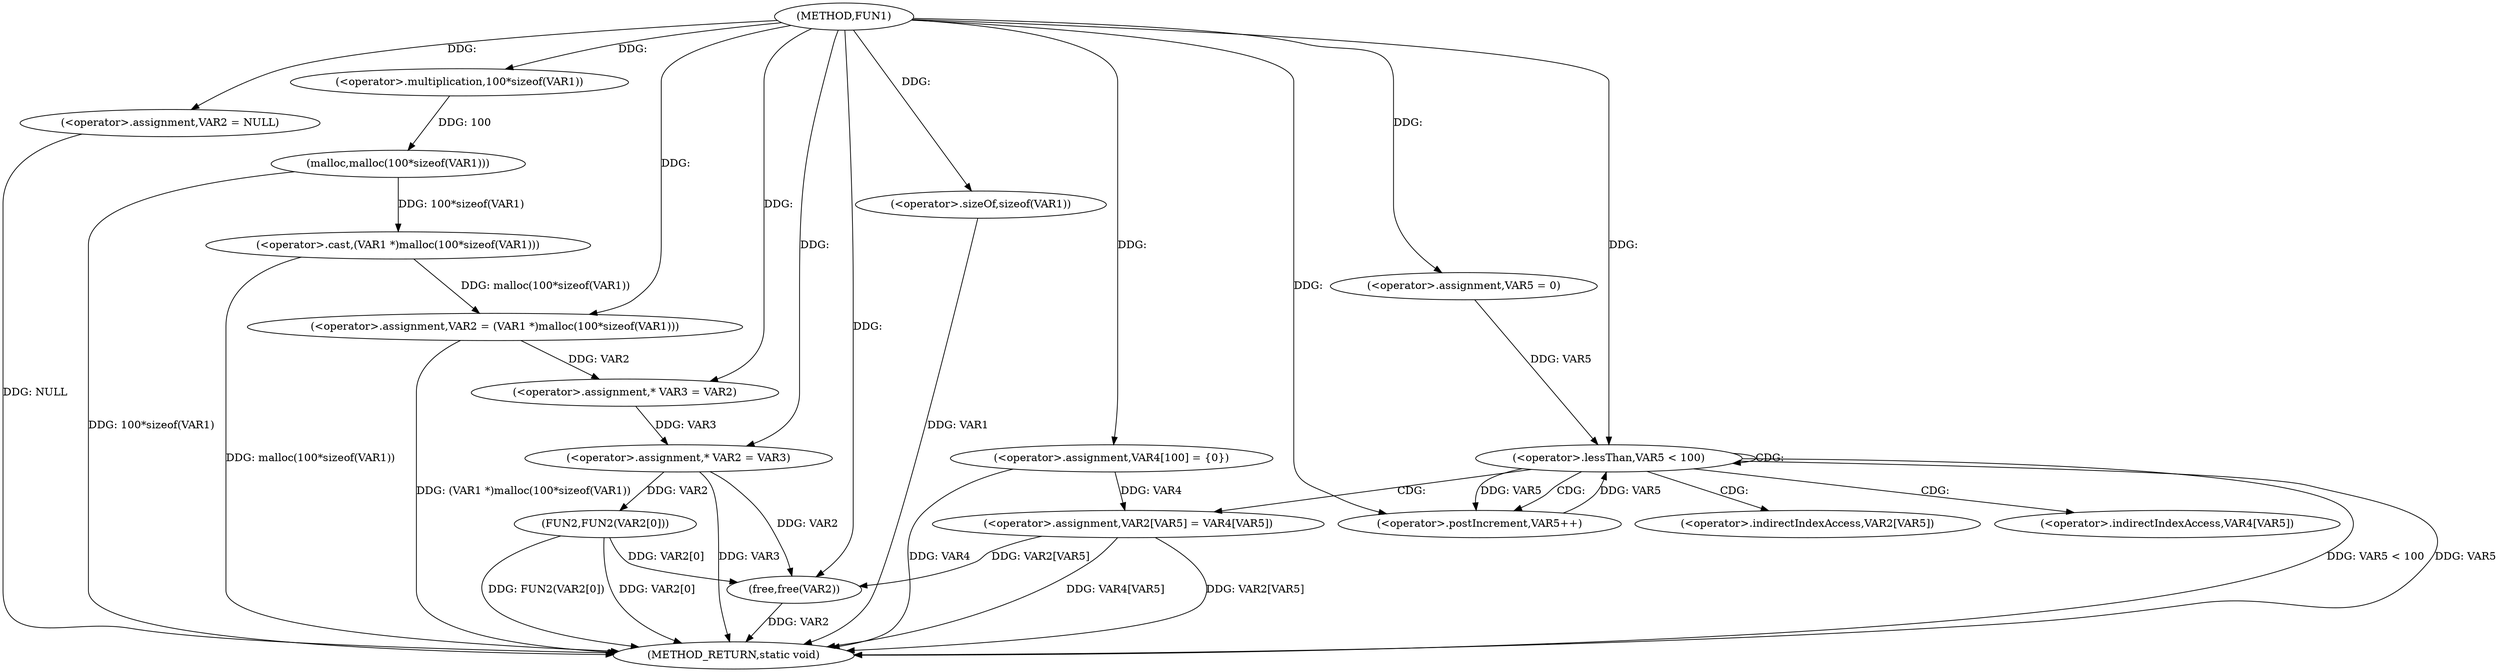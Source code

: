 digraph FUN1 {  
"1000100" [label = "(METHOD,FUN1)" ]
"1000153" [label = "(METHOD_RETURN,static void)" ]
"1000103" [label = "(<operator>.assignment,VAR2 = NULL)" ]
"1000106" [label = "(<operator>.assignment,VAR2 = (VAR1 *)malloc(100*sizeof(VAR1)))" ]
"1000108" [label = "(<operator>.cast,(VAR1 *)malloc(100*sizeof(VAR1)))" ]
"1000110" [label = "(malloc,malloc(100*sizeof(VAR1)))" ]
"1000111" [label = "(<operator>.multiplication,100*sizeof(VAR1))" ]
"1000113" [label = "(<operator>.sizeOf,sizeof(VAR1))" ]
"1000117" [label = "(<operator>.assignment,* VAR3 = VAR2)" ]
"1000121" [label = "(<operator>.assignment,* VAR2 = VAR3)" ]
"1000126" [label = "(<operator>.assignment,VAR4[100] = {0})" ]
"1000131" [label = "(<operator>.assignment,VAR5 = 0)" ]
"1000134" [label = "(<operator>.lessThan,VAR5 < 100)" ]
"1000137" [label = "(<operator>.postIncrement,VAR5++)" ]
"1000140" [label = "(<operator>.assignment,VAR2[VAR5] = VAR4[VAR5])" ]
"1000147" [label = "(FUN2,FUN2(VAR2[0]))" ]
"1000151" [label = "(free,free(VAR2))" ]
"1000141" [label = "(<operator>.indirectIndexAccess,VAR2[VAR5])" ]
"1000144" [label = "(<operator>.indirectIndexAccess,VAR4[VAR5])" ]
  "1000106" -> "1000153"  [ label = "DDG: (VAR1 *)malloc(100*sizeof(VAR1))"] 
  "1000103" -> "1000153"  [ label = "DDG: NULL"] 
  "1000113" -> "1000153"  [ label = "DDG: VAR1"] 
  "1000147" -> "1000153"  [ label = "DDG: VAR2[0]"] 
  "1000126" -> "1000153"  [ label = "DDG: VAR4"] 
  "1000121" -> "1000153"  [ label = "DDG: VAR3"] 
  "1000140" -> "1000153"  [ label = "DDG: VAR2[VAR5]"] 
  "1000151" -> "1000153"  [ label = "DDG: VAR2"] 
  "1000140" -> "1000153"  [ label = "DDG: VAR4[VAR5]"] 
  "1000134" -> "1000153"  [ label = "DDG: VAR5 < 100"] 
  "1000134" -> "1000153"  [ label = "DDG: VAR5"] 
  "1000108" -> "1000153"  [ label = "DDG: malloc(100*sizeof(VAR1))"] 
  "1000147" -> "1000153"  [ label = "DDG: FUN2(VAR2[0])"] 
  "1000110" -> "1000153"  [ label = "DDG: 100*sizeof(VAR1)"] 
  "1000100" -> "1000103"  [ label = "DDG: "] 
  "1000108" -> "1000106"  [ label = "DDG: malloc(100*sizeof(VAR1))"] 
  "1000100" -> "1000106"  [ label = "DDG: "] 
  "1000110" -> "1000108"  [ label = "DDG: 100*sizeof(VAR1)"] 
  "1000111" -> "1000110"  [ label = "DDG: 100"] 
  "1000100" -> "1000111"  [ label = "DDG: "] 
  "1000100" -> "1000113"  [ label = "DDG: "] 
  "1000106" -> "1000117"  [ label = "DDG: VAR2"] 
  "1000100" -> "1000117"  [ label = "DDG: "] 
  "1000117" -> "1000121"  [ label = "DDG: VAR3"] 
  "1000100" -> "1000121"  [ label = "DDG: "] 
  "1000100" -> "1000126"  [ label = "DDG: "] 
  "1000100" -> "1000131"  [ label = "DDG: "] 
  "1000131" -> "1000134"  [ label = "DDG: VAR5"] 
  "1000137" -> "1000134"  [ label = "DDG: VAR5"] 
  "1000100" -> "1000134"  [ label = "DDG: "] 
  "1000134" -> "1000137"  [ label = "DDG: VAR5"] 
  "1000100" -> "1000137"  [ label = "DDG: "] 
  "1000126" -> "1000140"  [ label = "DDG: VAR4"] 
  "1000121" -> "1000147"  [ label = "DDG: VAR2"] 
  "1000140" -> "1000151"  [ label = "DDG: VAR2[VAR5]"] 
  "1000147" -> "1000151"  [ label = "DDG: VAR2[0]"] 
  "1000121" -> "1000151"  [ label = "DDG: VAR2"] 
  "1000100" -> "1000151"  [ label = "DDG: "] 
  "1000134" -> "1000137"  [ label = "CDG: "] 
  "1000134" -> "1000141"  [ label = "CDG: "] 
  "1000134" -> "1000144"  [ label = "CDG: "] 
  "1000134" -> "1000140"  [ label = "CDG: "] 
  "1000134" -> "1000134"  [ label = "CDG: "] 
}
